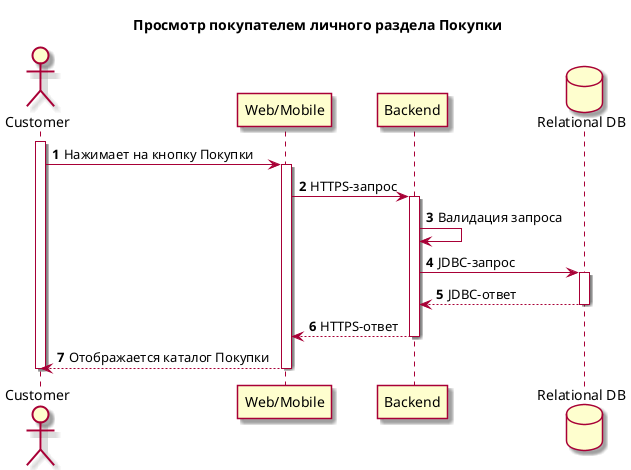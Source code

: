 @startuml

title Просмотр покупателем личного раздела Покупки

skin rose

autonumber

actor Customer
participant "Web/Mobile" as Frontend
participant Backend
database "Relational DB" as Database

activate Customer
Customer -> Frontend: Нажимает на кнопку Покупки

activate Frontend
Frontend -> Backend: HTTPS-запрос

activate Backend
Backend -> Backend: Валидация запроса
Backend -> Database: JDBC-запрос

activate Database
Database --> Backend: JDBC-ответ
deactivate Database

Backend --> Frontend: HTTPS-ответ
deactivate Backend

Frontend --> Customer: Отображается каталог Покупки
deactivate Frontend

deactivate Customer

@enduml
